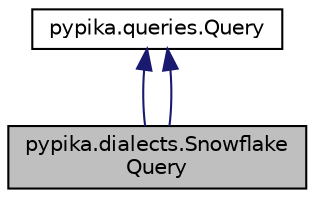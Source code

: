digraph "pypika.dialects.SnowflakeQuery"
{
 // LATEX_PDF_SIZE
  edge [fontname="Helvetica",fontsize="10",labelfontname="Helvetica",labelfontsize="10"];
  node [fontname="Helvetica",fontsize="10",shape=record];
  Node1 [label="pypika.dialects.Snowflake\lQuery",height=0.2,width=0.4,color="black", fillcolor="grey75", style="filled", fontcolor="black",tooltip=" "];
  Node2 -> Node1 [dir="back",color="midnightblue",fontsize="10",style="solid",fontname="Helvetica"];
  Node2 [label="pypika.queries.Query",height=0.2,width=0.4,color="black", fillcolor="white", style="filled",URL="$classpypika_1_1queries_1_1Query.html",tooltip=" "];
  Node2 -> Node1 [dir="back",color="midnightblue",fontsize="10",style="solid",fontname="Helvetica"];
}
